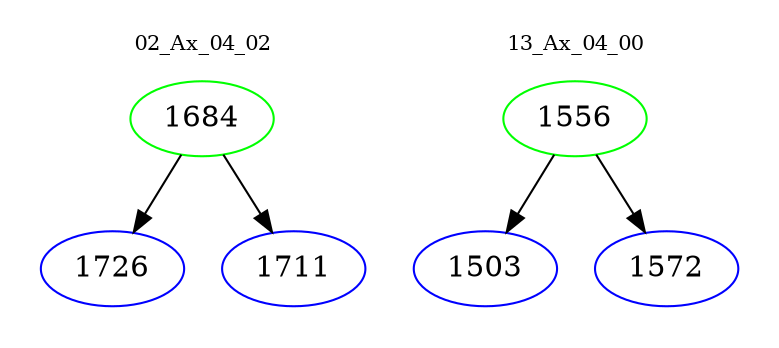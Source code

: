 digraph{
subgraph cluster_0 {
color = white
label = "02_Ax_04_02";
fontsize=10;
T0_1684 [label="1684", color="green"]
T0_1684 -> T0_1726 [color="black"]
T0_1726 [label="1726", color="blue"]
T0_1684 -> T0_1711 [color="black"]
T0_1711 [label="1711", color="blue"]
}
subgraph cluster_1 {
color = white
label = "13_Ax_04_00";
fontsize=10;
T1_1556 [label="1556", color="green"]
T1_1556 -> T1_1503 [color="black"]
T1_1503 [label="1503", color="blue"]
T1_1556 -> T1_1572 [color="black"]
T1_1572 [label="1572", color="blue"]
}
}
